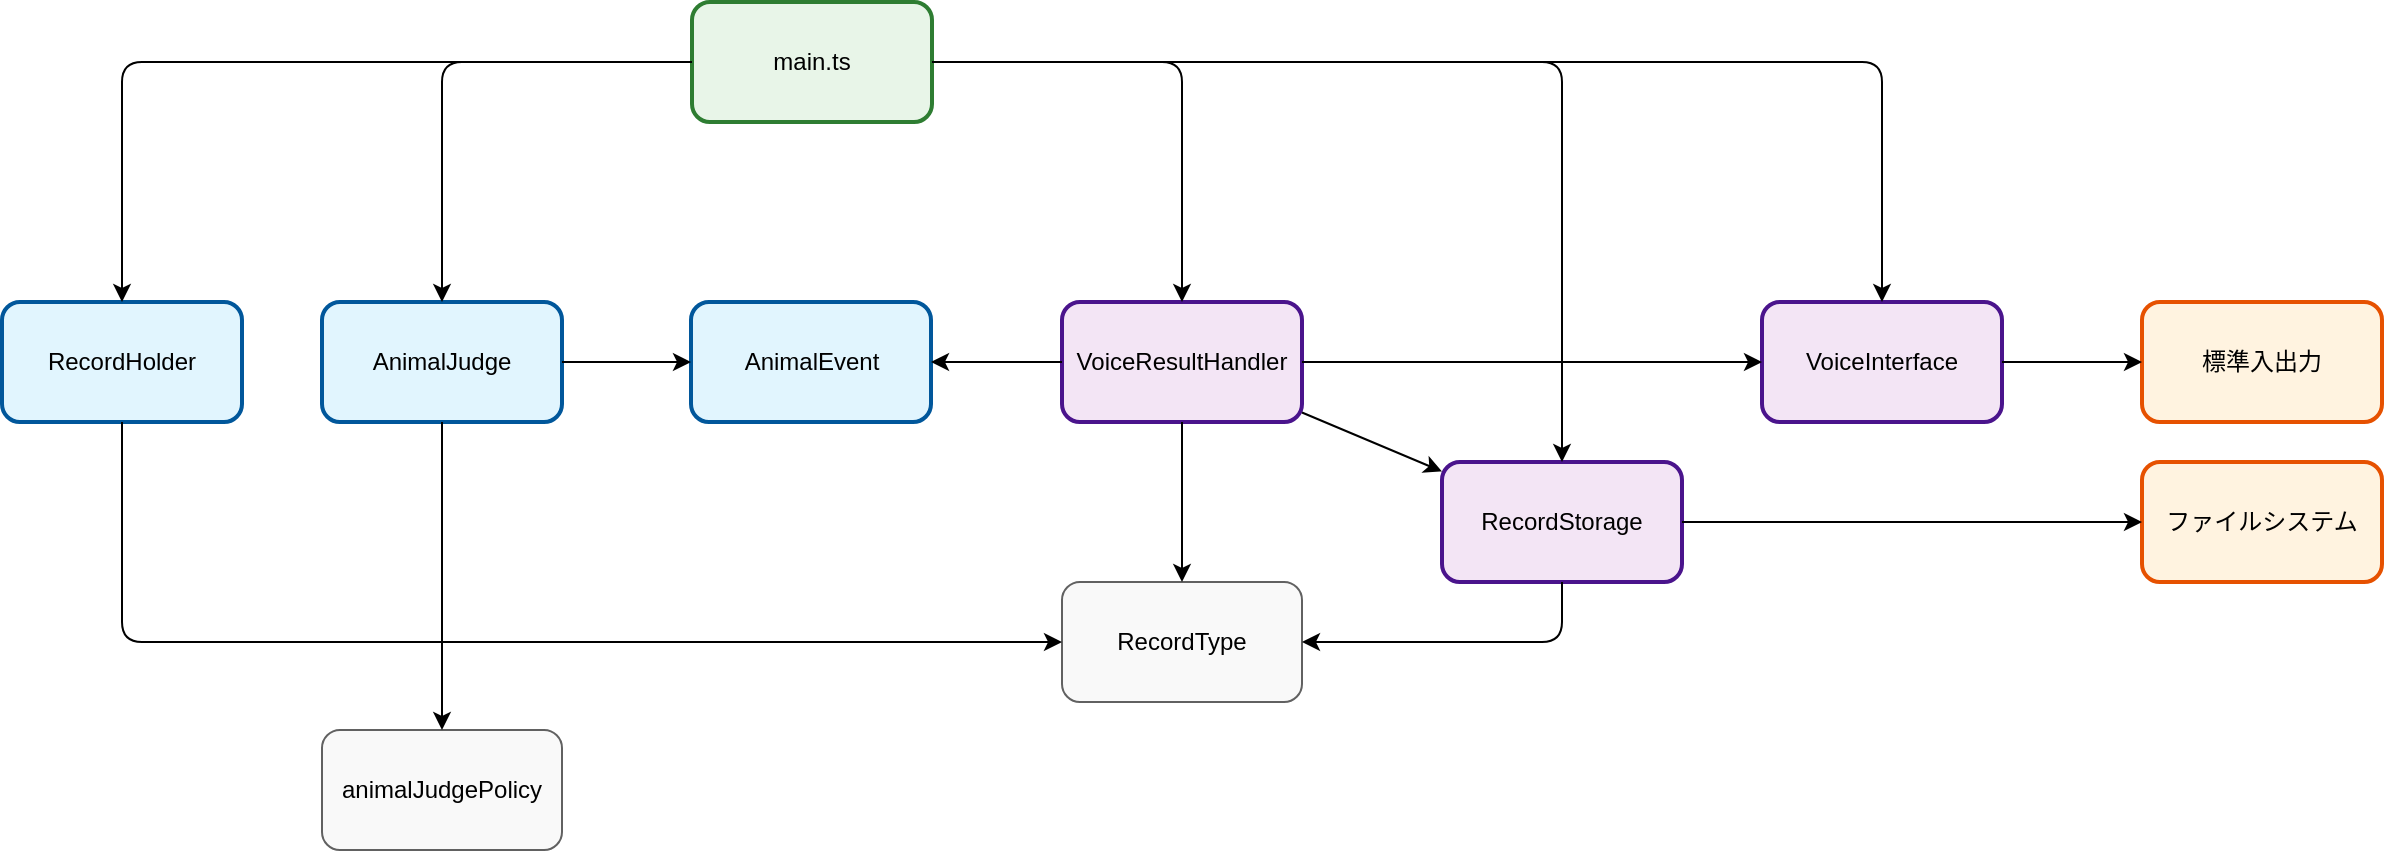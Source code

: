 <mxfile>
    <diagram name="クラス依存関係図" id="class-dependency-diagram">
        <mxGraphModel dx="576" dy="1198" grid="1" gridSize="10" guides="1" tooltips="1" connect="1" arrows="1" fold="1" page="1" pageScale="1" pageWidth="1169" pageHeight="827" math="0" shadow="0">
            <root>
                <mxCell id="0"/>
                <mxCell id="1" parent="0"/>
                <mxCell id="main" value="main.ts" style="rounded=1;whiteSpace=wrap;html=1;fillColor=#e8f5e8;strokeColor=#2e7d32;strokeWidth=2;" parent="1" vertex="1">
                    <mxGeometry x="525" y="50" width="120" height="60" as="geometry"/>
                </mxCell>
                <mxCell id="animalJudge" value="AnimalJudge" style="rounded=1;whiteSpace=wrap;html=1;fillColor=#e1f5fe;strokeColor=#01579b;strokeWidth=2;" parent="1" vertex="1">
                    <mxGeometry x="340" y="200" width="120" height="60" as="geometry"/>
                </mxCell>
                <mxCell id="recordHolder" value="RecordHolder" style="rounded=1;whiteSpace=wrap;html=1;fillColor=#e1f5fe;strokeColor=#01579b;strokeWidth=2;" parent="1" vertex="1">
                    <mxGeometry x="180" y="200" width="120" height="60" as="geometry"/>
                </mxCell>
                <mxCell id="animalEvent" value="AnimalEvent" style="rounded=1;whiteSpace=wrap;html=1;fillColor=#e1f5fe;strokeColor=#01579b;strokeWidth=2;" parent="1" vertex="1">
                    <mxGeometry x="524.5" y="200" width="120" height="60" as="geometry"/>
                </mxCell>
                <mxCell id="voiceInterface" value="VoiceInterface" style="rounded=1;whiteSpace=wrap;html=1;fillColor=#f3e5f5;strokeColor=#4a148c;strokeWidth=2;" parent="1" vertex="1">
                    <mxGeometry x="1060" y="200" width="120" height="60" as="geometry"/>
                </mxCell>
                <mxCell id="recordStorage" value="RecordStorage" style="rounded=1;whiteSpace=wrap;html=1;fillColor=#f3e5f5;strokeColor=#4a148c;strokeWidth=2;" parent="1" vertex="1">
                    <mxGeometry x="900" y="280" width="120" height="60" as="geometry"/>
                </mxCell>
                <mxCell id="voiceResultHandler" value="VoiceResultHandler" style="rounded=1;whiteSpace=wrap;html=1;fillColor=#f3e5f5;strokeColor=#4a148c;strokeWidth=2;" parent="1" vertex="1">
                    <mxGeometry x="710" y="200" width="120" height="60" as="geometry"/>
                </mxCell>
                <mxCell id="animalJudgePolicy" value="animalJudgePolicy" style="rounded=1;whiteSpace=wrap;html=1;fillColor=#f9f9f9;strokeColor=#616161;strokeWidth=1;" parent="1" vertex="1">
                    <mxGeometry x="340" y="414" width="120" height="60" as="geometry"/>
                </mxCell>
                <mxCell id="recordType" value="RecordType" style="rounded=1;whiteSpace=wrap;html=1;fillColor=#f9f9f9;strokeColor=#616161;strokeWidth=1;" parent="1" vertex="1">
                    <mxGeometry x="710" y="340" width="120" height="60" as="geometry"/>
                </mxCell>
                <mxCell id="fileSystem" value="ファイルシステム" style="rounded=1;whiteSpace=wrap;html=1;fillColor=#fff3e0;strokeColor=#e65100;strokeWidth=2;" parent="1" vertex="1">
                    <mxGeometry x="1250" y="280" width="120" height="60" as="geometry"/>
                </mxCell>
                <mxCell id="stdio" value="標準入出力" style="rounded=1;whiteSpace=wrap;html=1;fillColor=#fff3e0;strokeColor=#e65100;strokeWidth=2;" parent="1" vertex="1">
                    <mxGeometry x="1250" y="200" width="120" height="60" as="geometry"/>
                </mxCell>
                <mxCell id="edge1" parent="1" source="main" target="animalJudge" edge="1">
                    <mxGeometry relative="1" as="geometry">
                        <Array as="points">
                            <mxPoint x="400" y="80"/>
                        </Array>
                    </mxGeometry>
                </mxCell>
                <mxCell id="edge2" parent="1" source="main" target="recordHolder" edge="1">
                    <mxGeometry relative="1" as="geometry">
                        <Array as="points">
                            <mxPoint x="240" y="80"/>
                        </Array>
                    </mxGeometry>
                </mxCell>
                <mxCell id="edge3" parent="1" source="main" target="voiceInterface" edge="1">
                    <mxGeometry relative="1" as="geometry">
                        <Array as="points">
                            <mxPoint x="1120" y="80"/>
                        </Array>
                    </mxGeometry>
                </mxCell>
                <mxCell id="edge4" parent="1" source="main" target="recordStorage" edge="1">
                    <mxGeometry relative="1" as="geometry">
                        <Array as="points">
                            <mxPoint x="960" y="80"/>
                        </Array>
                    </mxGeometry>
                </mxCell>
                <mxCell id="edge5" parent="1" source="main" target="voiceResultHandler" edge="1">
                    <mxGeometry relative="1" as="geometry">
                        <Array as="points">
                            <mxPoint x="770" y="80"/>
                        </Array>
                    </mxGeometry>
                </mxCell>
                <mxCell id="edge6" parent="1" source="animalJudge" target="animalJudgePolicy" edge="1">
                    <mxGeometry relative="1" as="geometry"/>
                </mxCell>
                <mxCell id="edge7" parent="1" source="animalJudge" target="animalEvent" edge="1">
                    <mxGeometry relative="1" as="geometry"/>
                </mxCell>
                <mxCell id="edge8" parent="1" source="recordHolder" target="recordType" edge="1">
                    <mxGeometry relative="1" as="geometry">
                        <Array as="points">
                            <mxPoint x="240" y="370"/>
                        </Array>
                    </mxGeometry>
                </mxCell>
                <mxCell id="edge9" parent="1" source="voiceResultHandler" target="voiceInterface" edge="1">
                    <mxGeometry relative="1" as="geometry"/>
                </mxCell>
                <mxCell id="edge10" parent="1" source="voiceResultHandler" target="recordStorage" edge="1">
                    <mxGeometry relative="1" as="geometry"/>
                </mxCell>
                <mxCell id="edge11" parent="1" source="voiceResultHandler" target="animalEvent" edge="1">
                    <mxGeometry relative="1" as="geometry"/>
                </mxCell>
                <mxCell id="edge12" parent="1" source="voiceResultHandler" target="recordType" edge="1">
                    <mxGeometry relative="1" as="geometry"/>
                </mxCell>
                <mxCell id="edge13" parent="1" source="voiceInterface" target="stdio" edge="1">
                    <mxGeometry relative="1" as="geometry"/>
                </mxCell>
                <mxCell id="edge14" parent="1" source="recordStorage" target="fileSystem" edge="1">
                    <mxGeometry relative="1" as="geometry"/>
                </mxCell>
                <mxCell id="edge15" parent="1" source="recordStorage" target="recordType" edge="1">
                    <mxGeometry relative="1" as="geometry">
                        <Array as="points">
                            <mxPoint x="960" y="370"/>
                        </Array>
                    </mxGeometry>
                </mxCell>
            </root>
        </mxGraphModel>
    </diagram>
</mxfile>